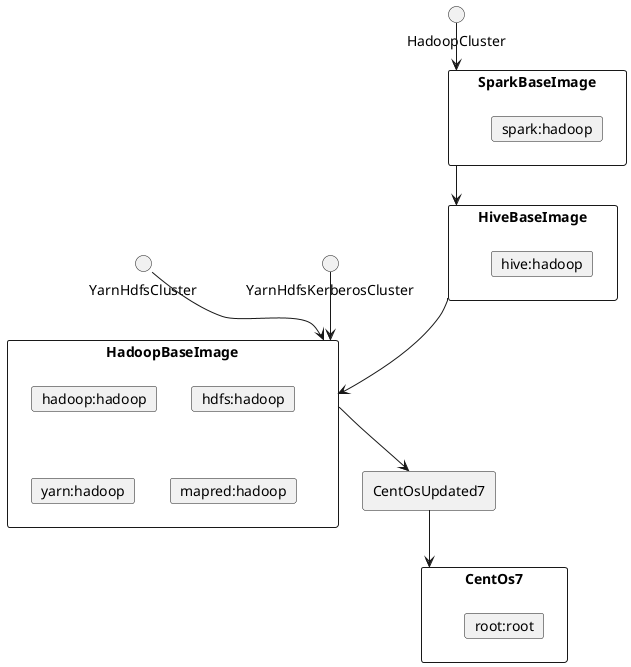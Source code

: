 @startuml
'https://plantuml.com/component-diagram

rectangle CentOs7 {
    card "root:root"
}
rectangle CentOsUpdated7
rectangle HadoopBaseImage {
    card "hadoop:hadoop"
    card "hdfs:hadoop"
    card "yarn:hadoop"
    card "mapred:hadoop"
}
rectangle HiveBaseImage {
    card "hive:hadoop"
}
rectangle SparkBaseImage {
    card "spark:hadoop"
}

CentOsUpdated7 --> CentOs7
HadoopBaseImage --> CentOsUpdated7
HiveBaseImage --> HadoopBaseImage
YarnHdfsCluster --> HadoopBaseImage
YarnHdfsKerberosCluster --> HadoopBaseImage
SparkBaseImage --> HiveBaseImage
HadoopCluster --> SparkBaseImage

@enduml